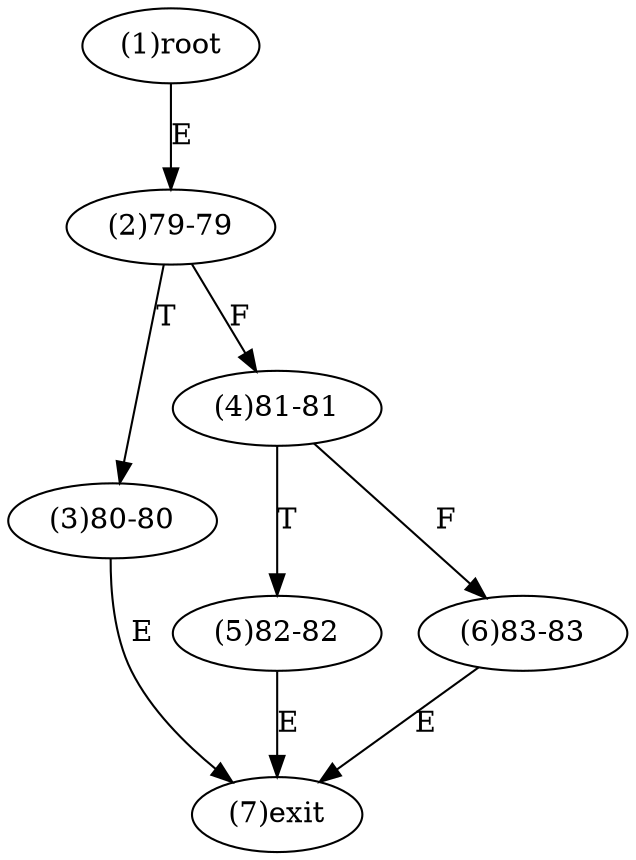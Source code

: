 digraph "" { 
1[ label="(1)root"];
2[ label="(2)79-79"];
3[ label="(3)80-80"];
4[ label="(4)81-81"];
5[ label="(5)82-82"];
6[ label="(6)83-83"];
7[ label="(7)exit"];
1->2[ label="E"];
2->4[ label="F"];
2->3[ label="T"];
3->7[ label="E"];
4->6[ label="F"];
4->5[ label="T"];
5->7[ label="E"];
6->7[ label="E"];
}